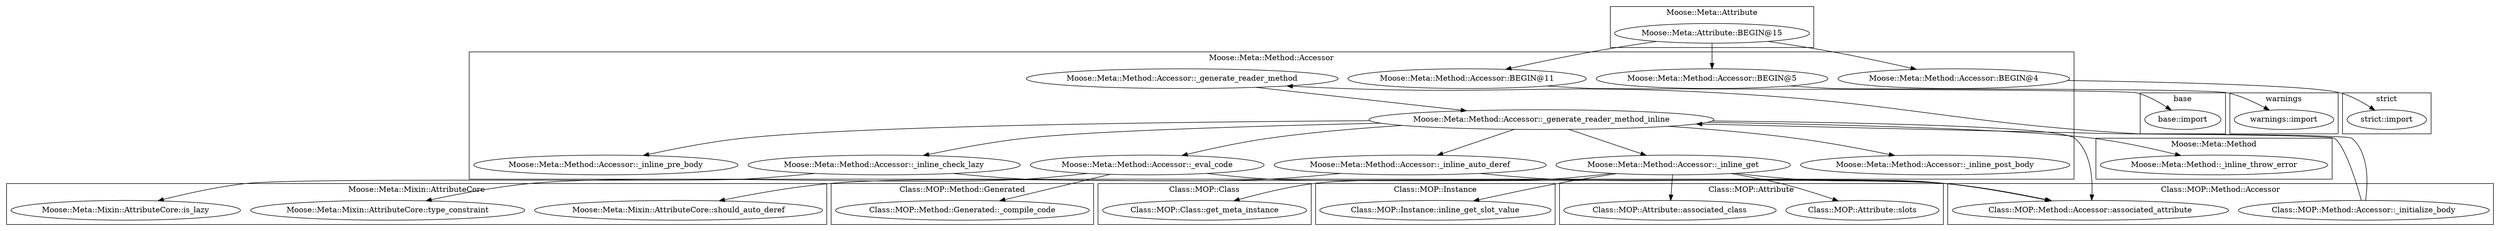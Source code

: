 digraph {
graph [overlap=false]
subgraph cluster_warnings {
	label="warnings";
	"warnings::import";
}
subgraph cluster_Moose_Meta_Mixin_AttributeCore {
	label="Moose::Meta::Mixin::AttributeCore";
	"Moose::Meta::Mixin::AttributeCore::should_auto_deref";
	"Moose::Meta::Mixin::AttributeCore::type_constraint";
	"Moose::Meta::Mixin::AttributeCore::is_lazy";
}
subgraph cluster_Class_MOP_Method_Accessor {
	label="Class::MOP::Method::Accessor";
	"Class::MOP::Method::Accessor::associated_attribute";
	"Class::MOP::Method::Accessor::_initialize_body";
}
subgraph cluster_base {
	label="base";
	"base::import";
}
subgraph cluster_Class_MOP_Method_Generated {
	label="Class::MOP::Method::Generated";
	"Class::MOP::Method::Generated::_compile_code";
}
subgraph cluster_strict {
	label="strict";
	"strict::import";
}
subgraph cluster_Class_MOP_Class {
	label="Class::MOP::Class";
	"Class::MOP::Class::get_meta_instance";
}
subgraph cluster_Class_MOP_Instance {
	label="Class::MOP::Instance";
	"Class::MOP::Instance::inline_get_slot_value";
}
subgraph cluster_Moose_Meta_Method {
	label="Moose::Meta::Method";
	"Moose::Meta::Method::_inline_throw_error";
}
subgraph cluster_Class_MOP_Attribute {
	label="Class::MOP::Attribute";
	"Class::MOP::Attribute::slots";
	"Class::MOP::Attribute::associated_class";
}
subgraph cluster_Moose_Meta_Attribute {
	label="Moose::Meta::Attribute";
	"Moose::Meta::Attribute::BEGIN@15";
}
subgraph cluster_Moose_Meta_Method_Accessor {
	label="Moose::Meta::Method::Accessor";
	"Moose::Meta::Method::Accessor::_generate_reader_method_inline";
	"Moose::Meta::Method::Accessor::_inline_pre_body";
	"Moose::Meta::Method::Accessor::BEGIN@11";
	"Moose::Meta::Method::Accessor::_generate_reader_method";
	"Moose::Meta::Method::Accessor::_inline_auto_deref";
	"Moose::Meta::Method::Accessor::_eval_code";
	"Moose::Meta::Method::Accessor::BEGIN@5";
	"Moose::Meta::Method::Accessor::_inline_check_lazy";
	"Moose::Meta::Method::Accessor::_inline_get";
	"Moose::Meta::Method::Accessor::BEGIN@4";
	"Moose::Meta::Method::Accessor::_inline_post_body";
}
"Moose::Meta::Method::Accessor::_inline_check_lazy" -> "Moose::Meta::Mixin::AttributeCore::is_lazy";
"Moose::Meta::Attribute::BEGIN@15" -> "Moose::Meta::Method::Accessor::BEGIN@11";
"Moose::Meta::Method::Accessor::_generate_reader_method_inline" -> "Moose::Meta::Method::Accessor::_eval_code";
"Moose::Meta::Method::Accessor::_generate_reader_method_inline" -> "Moose::Meta::Method::Accessor::_inline_pre_body";
"Moose::Meta::Attribute::BEGIN@15" -> "Moose::Meta::Method::Accessor::BEGIN@5";
"Moose::Meta::Method::Accessor::_generate_reader_method_inline" -> "Moose::Meta::Method::Accessor::_inline_post_body";
"Moose::Meta::Method::Accessor::_generate_reader_method_inline" -> "Moose::Meta::Method::Accessor::_inline_auto_deref";
"Moose::Meta::Method::Accessor::_eval_code" -> "Moose::Meta::Mixin::AttributeCore::type_constraint";
"Moose::Meta::Method::Accessor::_inline_get" -> "Class::MOP::Attribute::slots";
"Moose::Meta::Method::Accessor::_generate_reader_method" -> "Moose::Meta::Method::Accessor::_generate_reader_method_inline";
"Class::MOP::Method::Accessor::_initialize_body" -> "Moose::Meta::Method::Accessor::_generate_reader_method_inline";
"Moose::Meta::Method::Accessor::_generate_reader_method_inline" -> "Moose::Meta::Method::Accessor::_inline_check_lazy";
"Moose::Meta::Method::Accessor::BEGIN@11" -> "base::import";
"Moose::Meta::Method::Accessor::_inline_get" -> "Class::MOP::Attribute::associated_class";
"Moose::Meta::Method::Accessor::BEGIN@5" -> "warnings::import";
"Moose::Meta::Attribute::BEGIN@15" -> "Moose::Meta::Method::Accessor::BEGIN@4";
"Moose::Meta::Method::Accessor::_generate_reader_method_inline" -> "Moose::Meta::Method::_inline_throw_error";
"Moose::Meta::Method::Accessor::_generate_reader_method_inline" -> "Class::MOP::Method::Accessor::associated_attribute";
"Moose::Meta::Method::Accessor::_inline_auto_deref" -> "Class::MOP::Method::Accessor::associated_attribute";
"Moose::Meta::Method::Accessor::_eval_code" -> "Class::MOP::Method::Accessor::associated_attribute";
"Moose::Meta::Method::Accessor::_inline_check_lazy" -> "Class::MOP::Method::Accessor::associated_attribute";
"Moose::Meta::Method::Accessor::_inline_get" -> "Class::MOP::Method::Accessor::associated_attribute";
"Moose::Meta::Method::Accessor::_eval_code" -> "Class::MOP::Method::Generated::_compile_code";
"Class::MOP::Method::Accessor::_initialize_body" -> "Moose::Meta::Method::Accessor::_generate_reader_method";
"Moose::Meta::Method::Accessor::_inline_auto_deref" -> "Moose::Meta::Mixin::AttributeCore::should_auto_deref";
"Moose::Meta::Method::Accessor::_inline_get" -> "Class::MOP::Instance::inline_get_slot_value";
"Moose::Meta::Method::Accessor::_inline_get" -> "Class::MOP::Class::get_meta_instance";
"Moose::Meta::Method::Accessor::_generate_reader_method_inline" -> "Moose::Meta::Method::Accessor::_inline_get";
"Moose::Meta::Method::Accessor::BEGIN@4" -> "strict::import";
}
